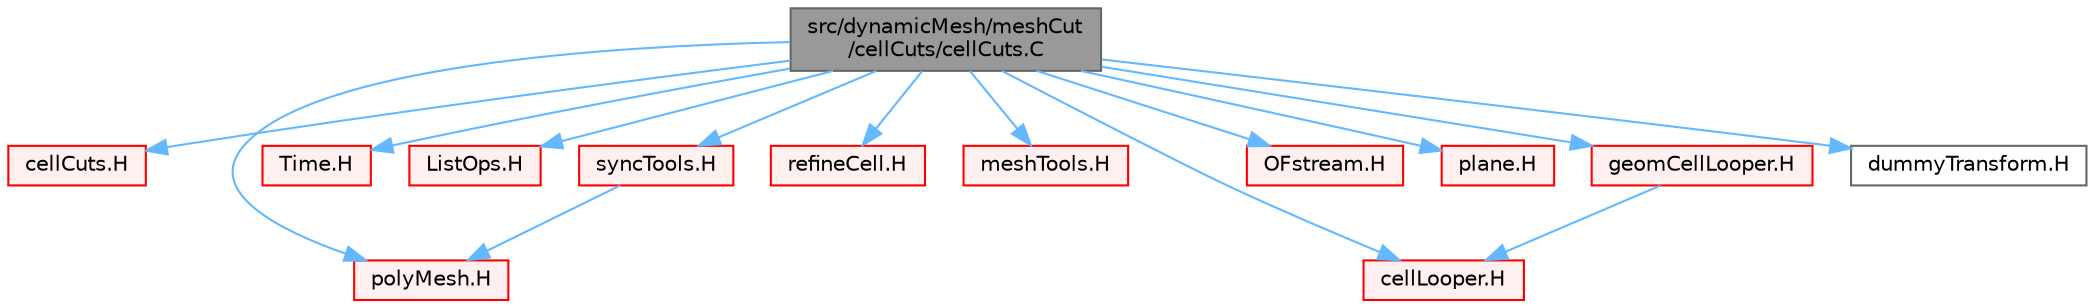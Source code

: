 digraph "src/dynamicMesh/meshCut/cellCuts/cellCuts.C"
{
 // LATEX_PDF_SIZE
  bgcolor="transparent";
  edge [fontname=Helvetica,fontsize=10,labelfontname=Helvetica,labelfontsize=10];
  node [fontname=Helvetica,fontsize=10,shape=box,height=0.2,width=0.4];
  Node1 [id="Node000001",label="src/dynamicMesh/meshCut\l/cellCuts/cellCuts.C",height=0.2,width=0.4,color="gray40", fillcolor="grey60", style="filled", fontcolor="black",tooltip=" "];
  Node1 -> Node2 [id="edge1_Node000001_Node000002",color="steelblue1",style="solid",tooltip=" "];
  Node2 [id="Node000002",label="cellCuts.H",height=0.2,width=0.4,color="red", fillcolor="#FFF0F0", style="filled",URL="$cellCuts_8H.html",tooltip=" "];
  Node1 -> Node27 [id="edge2_Node000001_Node000027",color="steelblue1",style="solid",tooltip=" "];
  Node27 [id="Node000027",label="polyMesh.H",height=0.2,width=0.4,color="red", fillcolor="#FFF0F0", style="filled",URL="$polyMesh_8H.html",tooltip=" "];
  Node1 -> Node281 [id="edge3_Node000001_Node000281",color="steelblue1",style="solid",tooltip=" "];
  Node281 [id="Node000281",label="Time.H",height=0.2,width=0.4,color="red", fillcolor="#FFF0F0", style="filled",URL="$Time_8H.html",tooltip=" "];
  Node1 -> Node188 [id="edge4_Node000001_Node000188",color="steelblue1",style="solid",tooltip=" "];
  Node188 [id="Node000188",label="ListOps.H",height=0.2,width=0.4,color="red", fillcolor="#FFF0F0", style="filled",URL="$ListOps_8H.html",tooltip="Various functions to operate on Lists."];
  Node1 -> Node338 [id="edge5_Node000001_Node000338",color="steelblue1",style="solid",tooltip=" "];
  Node338 [id="Node000338",label="cellLooper.H",height=0.2,width=0.4,color="red", fillcolor="#FFF0F0", style="filled",URL="$cellLooper_8H.html",tooltip=" "];
  Node1 -> Node339 [id="edge6_Node000001_Node000339",color="steelblue1",style="solid",tooltip=" "];
  Node339 [id="Node000339",label="refineCell.H",height=0.2,width=0.4,color="red", fillcolor="#FFF0F0", style="filled",URL="$refineCell_8H.html",tooltip=" "];
  Node1 -> Node340 [id="edge7_Node000001_Node000340",color="steelblue1",style="solid",tooltip=" "];
  Node340 [id="Node000340",label="meshTools.H",height=0.2,width=0.4,color="red", fillcolor="#FFF0F0", style="filled",URL="$meshTools_8H.html",tooltip=" "];
  Node1 -> Node341 [id="edge8_Node000001_Node000341",color="steelblue1",style="solid",tooltip=" "];
  Node341 [id="Node000341",label="geomCellLooper.H",height=0.2,width=0.4,color="red", fillcolor="#FFF0F0", style="filled",URL="$geomCellLooper_8H.html",tooltip=" "];
  Node341 -> Node338 [id="edge9_Node000341_Node000338",color="steelblue1",style="solid",tooltip=" "];
  Node1 -> Node342 [id="edge10_Node000001_Node000342",color="steelblue1",style="solid",tooltip=" "];
  Node342 [id="Node000342",label="OFstream.H",height=0.2,width=0.4,color="red", fillcolor="#FFF0F0", style="filled",URL="$OFstream_8H.html",tooltip=" "];
  Node1 -> Node345 [id="edge11_Node000001_Node000345",color="steelblue1",style="solid",tooltip=" "];
  Node345 [id="Node000345",label="plane.H",height=0.2,width=0.4,color="red", fillcolor="#FFF0F0", style="filled",URL="$plane_8H.html",tooltip=" "];
  Node1 -> Node347 [id="edge12_Node000001_Node000347",color="steelblue1",style="solid",tooltip=" "];
  Node347 [id="Node000347",label="syncTools.H",height=0.2,width=0.4,color="red", fillcolor="#FFF0F0", style="filled",URL="$syncTools_8H.html",tooltip=" "];
  Node347 -> Node27 [id="edge13_Node000347_Node000027",color="steelblue1",style="solid",tooltip=" "];
  Node1 -> Node362 [id="edge14_Node000001_Node000362",color="steelblue1",style="solid",tooltip=" "];
  Node362 [id="Node000362",label="dummyTransform.H",height=0.2,width=0.4,color="grey40", fillcolor="white", style="filled",URL="$dummyTransform_8H.html",tooltip="Dummy transform to be used with syncTools."];
}
